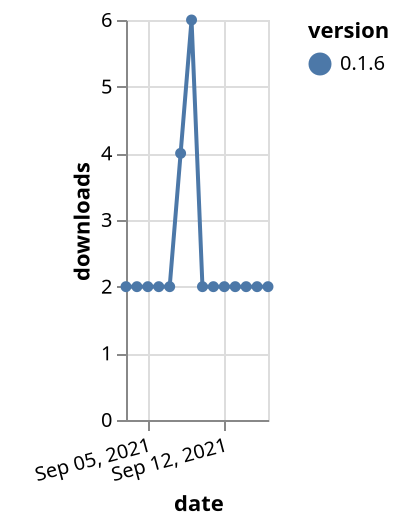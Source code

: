 {"$schema": "https://vega.github.io/schema/vega-lite/v5.json", "description": "A simple bar chart with embedded data.", "data": {"values": [{"date": "2021-09-03", "total": 4036, "delta": 2, "version": "0.1.6"}, {"date": "2021-09-04", "total": 4038, "delta": 2, "version": "0.1.6"}, {"date": "2021-09-05", "total": 4040, "delta": 2, "version": "0.1.6"}, {"date": "2021-09-06", "total": 4042, "delta": 2, "version": "0.1.6"}, {"date": "2021-09-07", "total": 4044, "delta": 2, "version": "0.1.6"}, {"date": "2021-09-08", "total": 4048, "delta": 4, "version": "0.1.6"}, {"date": "2021-09-09", "total": 4054, "delta": 6, "version": "0.1.6"}, {"date": "2021-09-10", "total": 4056, "delta": 2, "version": "0.1.6"}, {"date": "2021-09-11", "total": 4058, "delta": 2, "version": "0.1.6"}, {"date": "2021-09-12", "total": 4060, "delta": 2, "version": "0.1.6"}, {"date": "2021-09-13", "total": 4062, "delta": 2, "version": "0.1.6"}, {"date": "2021-09-14", "total": 4064, "delta": 2, "version": "0.1.6"}, {"date": "2021-09-15", "total": 4066, "delta": 2, "version": "0.1.6"}, {"date": "2021-09-16", "total": 4068, "delta": 2, "version": "0.1.6"}]}, "width": "container", "mark": {"type": "line", "point": {"filled": true}}, "encoding": {"x": {"field": "date", "type": "temporal", "timeUnit": "yearmonthdate", "title": "date", "axis": {"labelAngle": -15}}, "y": {"field": "delta", "type": "quantitative", "title": "downloads"}, "color": {"field": "version", "type": "nominal"}, "tooltip": {"field": "delta"}}}